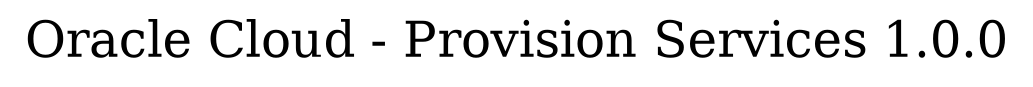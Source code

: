 digraph LexiconGraph {
graph[label="Oracle Cloud - Provision Services 1.0.0", fontsize=24]
splines=true
}
